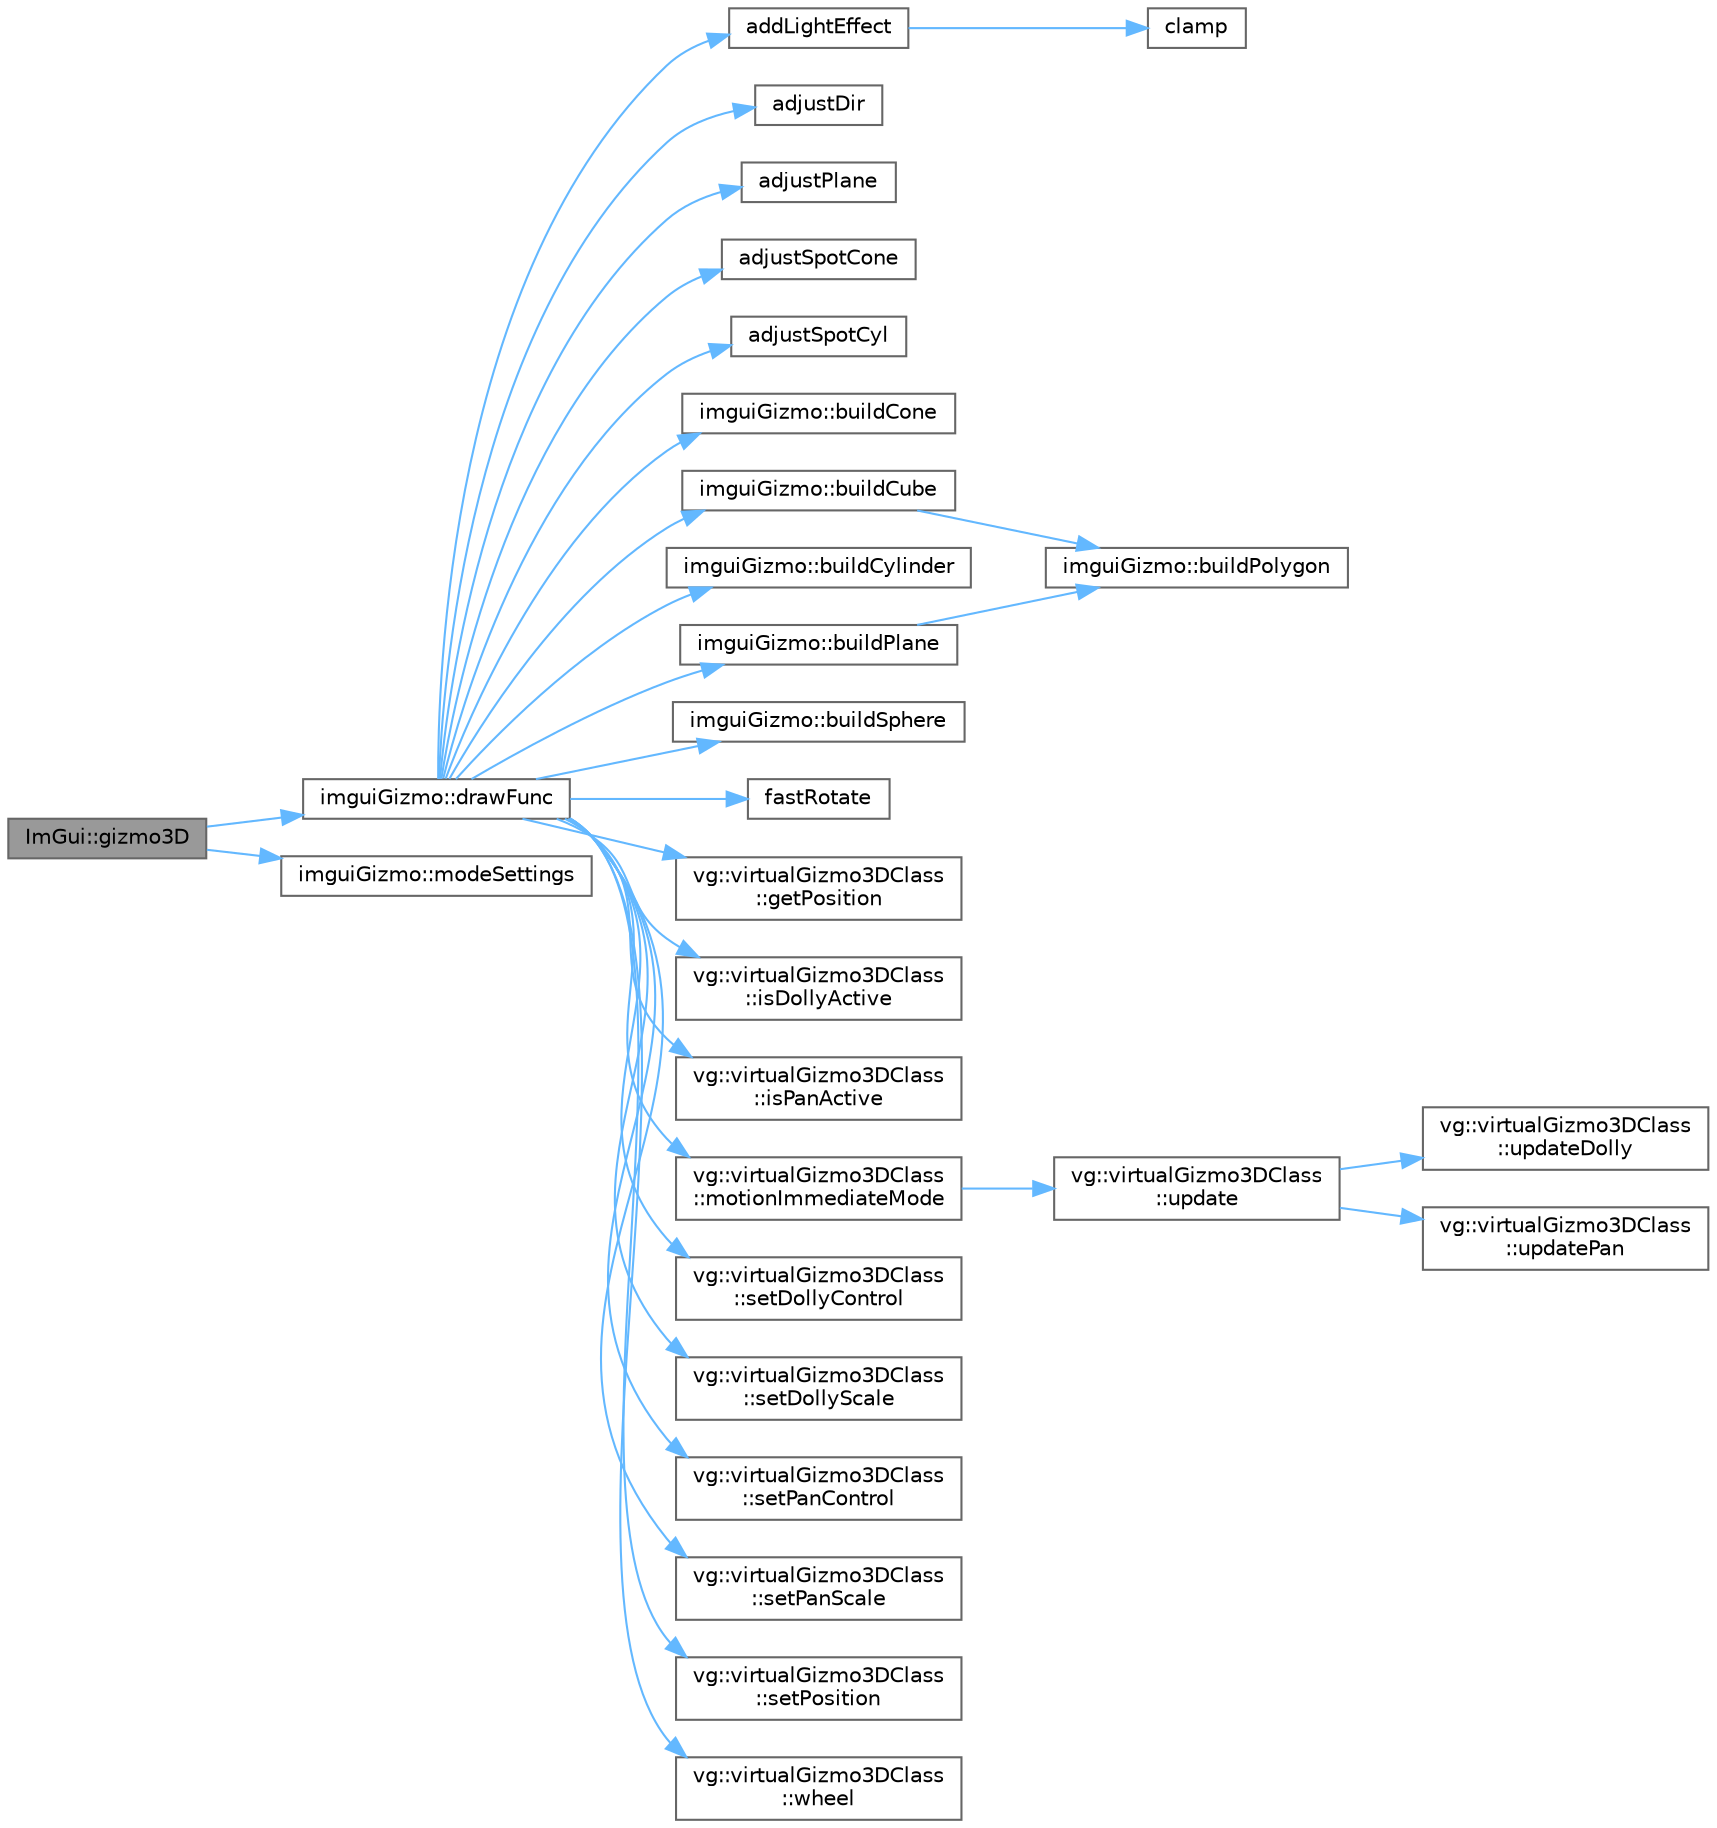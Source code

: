 digraph "ImGui::gizmo3D"
{
 // LATEX_PDF_SIZE
  bgcolor="transparent";
  edge [fontname=Helvetica,fontsize=10,labelfontname=Helvetica,labelfontsize=10];
  node [fontname=Helvetica,fontsize=10,shape=box,height=0.2,width=0.4];
  rankdir="LR";
  Node1 [id="Node000001",label="ImGui::gizmo3D",height=0.2,width=0.4,color="gray40", fillcolor="grey60", style="filled", fontcolor="black",tooltip=" "];
  Node1 -> Node2 [id="edge1_Node000001_Node000002",color="steelblue1",style="solid",tooltip=" "];
  Node2 [id="Node000002",label="imguiGizmo::drawFunc",height=0.2,width=0.4,color="grey40", fillcolor="white", style="filled",URL="$structimgui_gizmo.html#a2c005d30d9ee3d3937373021936c1767",tooltip=" "];
  Node2 -> Node3 [id="edge2_Node000002_Node000003",color="steelblue1",style="solid",tooltip=" "];
  Node3 [id="Node000003",label="addLightEffect",height=0.2,width=0.4,color="grey40", fillcolor="white", style="filled",URL="$im_gu_i_z_m_oquat_8cpp.html#aed1ab0cf6cd9a5577f8b3bf479b054a4",tooltip=" "];
  Node3 -> Node4 [id="edge3_Node000003_Node000004",color="steelblue1",style="solid",tooltip=" "];
  Node4 [id="Node000004",label="clamp",height=0.2,width=0.4,color="grey40", fillcolor="white", style="filled",URL="$im_gu_i_z_m_oquat_8cpp.html#a9cc0162808c931d9c4a897ad3b530f33",tooltip=" "];
  Node2 -> Node5 [id="edge4_Node000002_Node000005",color="steelblue1",style="solid",tooltip=" "];
  Node5 [id="Node000005",label="adjustDir",height=0.2,width=0.4,color="grey40", fillcolor="white", style="filled",URL="$im_gu_i_z_m_oquat_8cpp.html#aaa7018d6909cd9dc1a265bff7fb05df7",tooltip=" "];
  Node2 -> Node6 [id="edge5_Node000002_Node000006",color="steelblue1",style="solid",tooltip=" "];
  Node6 [id="Node000006",label="adjustPlane",height=0.2,width=0.4,color="grey40", fillcolor="white", style="filled",URL="$im_gu_i_z_m_oquat_8cpp.html#a9864d144315689c50b7be22a069f8bff",tooltip=" "];
  Node2 -> Node7 [id="edge6_Node000002_Node000007",color="steelblue1",style="solid",tooltip=" "];
  Node7 [id="Node000007",label="adjustSpotCone",height=0.2,width=0.4,color="grey40", fillcolor="white", style="filled",URL="$im_gu_i_z_m_oquat_8cpp.html#aa25f2a49a2799272e85b94fe5e311e57",tooltip=" "];
  Node2 -> Node8 [id="edge7_Node000002_Node000008",color="steelblue1",style="solid",tooltip=" "];
  Node8 [id="Node000008",label="adjustSpotCyl",height=0.2,width=0.4,color="grey40", fillcolor="white", style="filled",URL="$im_gu_i_z_m_oquat_8cpp.html#af2bbddbb324b64ed55a784f4fad9f508",tooltip=" "];
  Node2 -> Node9 [id="edge8_Node000002_Node000009",color="steelblue1",style="solid",tooltip=" "];
  Node9 [id="Node000009",label="imguiGizmo::buildCone",height=0.2,width=0.4,color="grey40", fillcolor="white", style="filled",URL="$structimgui_gizmo.html#a856cebfa9b17a42c8bb41f2ad5c4c7ad",tooltip=" "];
  Node2 -> Node10 [id="edge9_Node000002_Node000010",color="steelblue1",style="solid",tooltip=" "];
  Node10 [id="Node000010",label="imguiGizmo::buildCube",height=0.2,width=0.4,color="grey40", fillcolor="white", style="filled",URL="$structimgui_gizmo.html#a8a2aa16eb6a451cc8a6457cef9762842",tooltip=" "];
  Node10 -> Node11 [id="edge10_Node000010_Node000011",color="steelblue1",style="solid",tooltip=" "];
  Node11 [id="Node000011",label="imguiGizmo::buildPolygon",height=0.2,width=0.4,color="grey40", fillcolor="white", style="filled",URL="$structimgui_gizmo.html#af1224dadf019b8d7854b2af9ff056740",tooltip=" "];
  Node2 -> Node12 [id="edge11_Node000002_Node000012",color="steelblue1",style="solid",tooltip=" "];
  Node12 [id="Node000012",label="imguiGizmo::buildCylinder",height=0.2,width=0.4,color="grey40", fillcolor="white", style="filled",URL="$structimgui_gizmo.html#a88e48fdd750f2a4d98bf8708815994c5",tooltip=" "];
  Node2 -> Node13 [id="edge12_Node000002_Node000013",color="steelblue1",style="solid",tooltip=" "];
  Node13 [id="Node000013",label="imguiGizmo::buildPlane",height=0.2,width=0.4,color="grey40", fillcolor="white", style="filled",URL="$structimgui_gizmo.html#aa38df17db1988ec11ae907d51a60ce5b",tooltip=" "];
  Node13 -> Node11 [id="edge13_Node000013_Node000011",color="steelblue1",style="solid",tooltip=" "];
  Node2 -> Node14 [id="edge14_Node000002_Node000014",color="steelblue1",style="solid",tooltip=" "];
  Node14 [id="Node000014",label="imguiGizmo::buildSphere",height=0.2,width=0.4,color="grey40", fillcolor="white", style="filled",URL="$structimgui_gizmo.html#a9c41101c97a6674759789700296500fb",tooltip=" "];
  Node2 -> Node15 [id="edge15_Node000002_Node000015",color="steelblue1",style="solid",tooltip=" "];
  Node15 [id="Node000015",label="fastRotate",height=0.2,width=0.4,color="grey40", fillcolor="white", style="filled",URL="$im_gu_i_z_m_oquat_8cpp.html#a4e1b23ad76224cf8bf86fcf3af711b71",tooltip=" "];
  Node2 -> Node16 [id="edge16_Node000002_Node000016",color="steelblue1",style="solid",tooltip=" "];
  Node16 [id="Node000016",label="vg::virtualGizmo3DClass\l::getPosition",height=0.2,width=0.4,color="grey40", fillcolor="white", style="filled",URL="$classvg_1_1virtual_gizmo3_d_class.html#ad714f7e46aa175eb84eb314c4ff8281c",tooltip=" "];
  Node2 -> Node17 [id="edge17_Node000002_Node000017",color="steelblue1",style="solid",tooltip=" "];
  Node17 [id="Node000017",label="vg::virtualGizmo3DClass\l::isDollyActive",height=0.2,width=0.4,color="grey40", fillcolor="white", style="filled",URL="$classvg_1_1virtual_gizmo3_d_class.html#ac23423feb7adc5a907868051aa2b5a93",tooltip=" "];
  Node2 -> Node18 [id="edge18_Node000002_Node000018",color="steelblue1",style="solid",tooltip=" "];
  Node18 [id="Node000018",label="vg::virtualGizmo3DClass\l::isPanActive",height=0.2,width=0.4,color="grey40", fillcolor="white", style="filled",URL="$classvg_1_1virtual_gizmo3_d_class.html#a4d220464d03f326be2cf742ea29de60f",tooltip=" "];
  Node2 -> Node19 [id="edge19_Node000002_Node000019",color="steelblue1",style="solid",tooltip=" "];
  Node19 [id="Node000019",label="vg::virtualGizmo3DClass\l::motionImmediateMode",height=0.2,width=0.4,color="grey40", fillcolor="white", style="filled",URL="$classvg_1_1virtual_gizmo3_d_class.html#a33ee1f012cf75e9ea8d0b44683fcf583",tooltip=" "];
  Node19 -> Node20 [id="edge20_Node000019_Node000020",color="steelblue1",style="solid",tooltip=" "];
  Node20 [id="Node000020",label="vg::virtualGizmo3DClass\l::update",height=0.2,width=0.4,color="grey40", fillcolor="white", style="filled",URL="$classvg_1_1virtual_gizmo3_d_class.html#aeee8276d0bc52a43596ae133d3d80056",tooltip=" "];
  Node20 -> Node21 [id="edge21_Node000020_Node000021",color="steelblue1",style="solid",tooltip=" "];
  Node21 [id="Node000021",label="vg::virtualGizmo3DClass\l::updateDolly",height=0.2,width=0.4,color="grey40", fillcolor="white", style="filled",URL="$classvg_1_1virtual_gizmo3_d_class.html#aea2d3bf7c10830ab1ec670eb5ec6eed0",tooltip=" "];
  Node20 -> Node22 [id="edge22_Node000020_Node000022",color="steelblue1",style="solid",tooltip=" "];
  Node22 [id="Node000022",label="vg::virtualGizmo3DClass\l::updatePan",height=0.2,width=0.4,color="grey40", fillcolor="white", style="filled",URL="$classvg_1_1virtual_gizmo3_d_class.html#a460796d1b371473a4c679d34e9b66587",tooltip=" "];
  Node2 -> Node23 [id="edge23_Node000002_Node000023",color="steelblue1",style="solid",tooltip=" "];
  Node23 [id="Node000023",label="vg::virtualGizmo3DClass\l::setDollyControl",height=0.2,width=0.4,color="grey40", fillcolor="white", style="filled",URL="$classvg_1_1virtual_gizmo3_d_class.html#a328d58fb19467f2bcee8c2b85b1f46a3",tooltip=" "];
  Node2 -> Node24 [id="edge24_Node000002_Node000024",color="steelblue1",style="solid",tooltip=" "];
  Node24 [id="Node000024",label="vg::virtualGizmo3DClass\l::setDollyScale",height=0.2,width=0.4,color="grey40", fillcolor="white", style="filled",URL="$classvg_1_1virtual_gizmo3_d_class.html#aab45776f61bc9b8de275c9417625ef93",tooltip=" "];
  Node2 -> Node25 [id="edge25_Node000002_Node000025",color="steelblue1",style="solid",tooltip=" "];
  Node25 [id="Node000025",label="vg::virtualGizmo3DClass\l::setPanControl",height=0.2,width=0.4,color="grey40", fillcolor="white", style="filled",URL="$classvg_1_1virtual_gizmo3_d_class.html#a683ae1322a38df2a5f17a47a3639b50f",tooltip=" "];
  Node2 -> Node26 [id="edge26_Node000002_Node000026",color="steelblue1",style="solid",tooltip=" "];
  Node26 [id="Node000026",label="vg::virtualGizmo3DClass\l::setPanScale",height=0.2,width=0.4,color="grey40", fillcolor="white", style="filled",URL="$classvg_1_1virtual_gizmo3_d_class.html#a39b3d50e10a1fac79f20c953966a4787",tooltip=" "];
  Node2 -> Node27 [id="edge27_Node000002_Node000027",color="steelblue1",style="solid",tooltip=" "];
  Node27 [id="Node000027",label="vg::virtualGizmo3DClass\l::setPosition",height=0.2,width=0.4,color="grey40", fillcolor="white", style="filled",URL="$classvg_1_1virtual_gizmo3_d_class.html#a07e7ac9eb427c86beaa8220c0a2bc872",tooltip=" "];
  Node2 -> Node28 [id="edge28_Node000002_Node000028",color="steelblue1",style="solid",tooltip=" "];
  Node28 [id="Node000028",label="vg::virtualGizmo3DClass\l::wheel",height=0.2,width=0.4,color="grey40", fillcolor="white", style="filled",URL="$classvg_1_1virtual_gizmo3_d_class.html#ac168045067fb9e2a4f59be235710b9ff",tooltip=" "];
  Node1 -> Node29 [id="edge29_Node000001_Node000029",color="steelblue1",style="solid",tooltip=" "];
  Node29 [id="Node000029",label="imguiGizmo::modeSettings",height=0.2,width=0.4,color="grey40", fillcolor="white", style="filled",URL="$structimgui_gizmo.html#adf31dac6ad601d65be0fe08e8f29712a",tooltip=" "];
}
